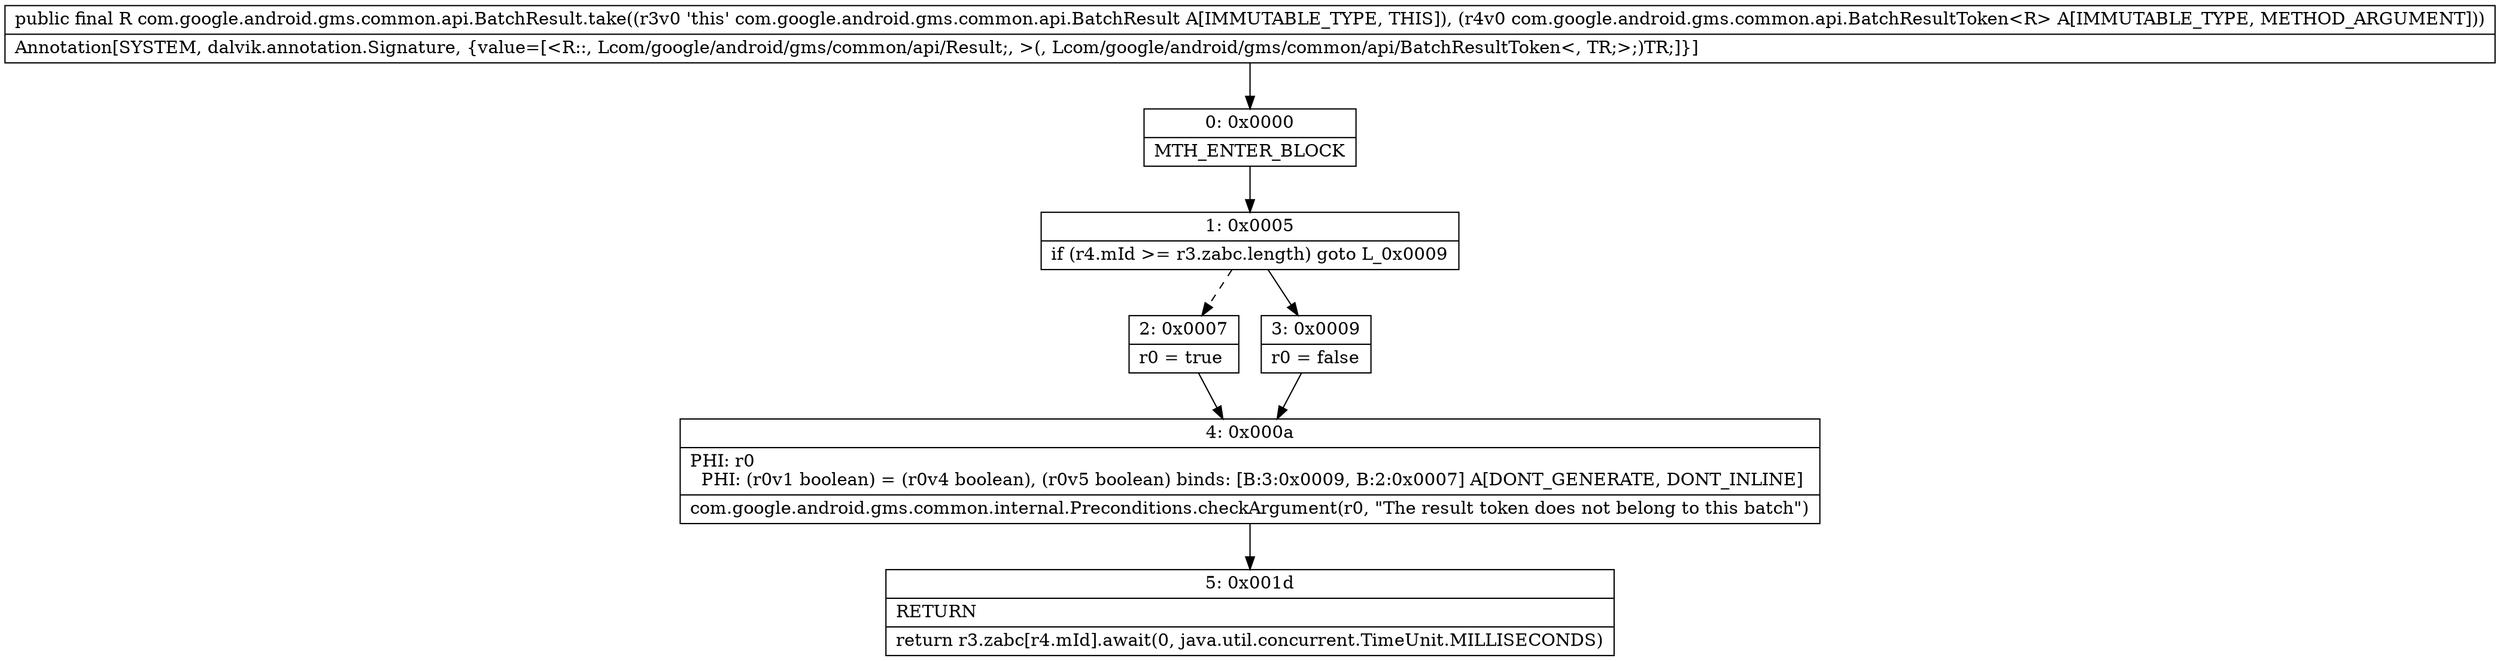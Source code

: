 digraph "CFG forcom.google.android.gms.common.api.BatchResult.take(Lcom\/google\/android\/gms\/common\/api\/BatchResultToken;)Lcom\/google\/android\/gms\/common\/api\/Result;" {
Node_0 [shape=record,label="{0\:\ 0x0000|MTH_ENTER_BLOCK\l}"];
Node_1 [shape=record,label="{1\:\ 0x0005|if (r4.mId \>= r3.zabc.length) goto L_0x0009\l}"];
Node_2 [shape=record,label="{2\:\ 0x0007|r0 = true\l}"];
Node_3 [shape=record,label="{3\:\ 0x0009|r0 = false\l}"];
Node_4 [shape=record,label="{4\:\ 0x000a|PHI: r0 \l  PHI: (r0v1 boolean) = (r0v4 boolean), (r0v5 boolean) binds: [B:3:0x0009, B:2:0x0007] A[DONT_GENERATE, DONT_INLINE]\l|com.google.android.gms.common.internal.Preconditions.checkArgument(r0, \"The result token does not belong to this batch\")\l}"];
Node_5 [shape=record,label="{5\:\ 0x001d|RETURN\l|return r3.zabc[r4.mId].await(0, java.util.concurrent.TimeUnit.MILLISECONDS)\l}"];
MethodNode[shape=record,label="{public final R com.google.android.gms.common.api.BatchResult.take((r3v0 'this' com.google.android.gms.common.api.BatchResult A[IMMUTABLE_TYPE, THIS]), (r4v0 com.google.android.gms.common.api.BatchResultToken\<R\> A[IMMUTABLE_TYPE, METHOD_ARGUMENT]))  | Annotation[SYSTEM, dalvik.annotation.Signature, \{value=[\<R::, Lcom\/google\/android\/gms\/common\/api\/Result;, \>(, Lcom\/google\/android\/gms\/common\/api\/BatchResultToken\<, TR;\>;)TR;]\}]\l}"];
MethodNode -> Node_0;
Node_0 -> Node_1;
Node_1 -> Node_2[style=dashed];
Node_1 -> Node_3;
Node_2 -> Node_4;
Node_3 -> Node_4;
Node_4 -> Node_5;
}

